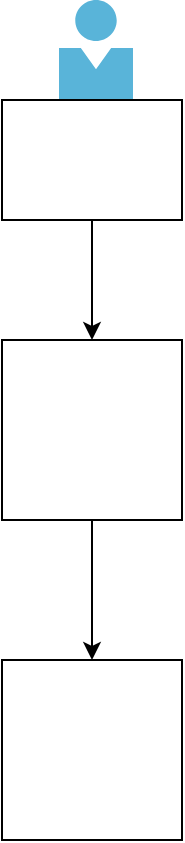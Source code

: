 <mxfile version="14.1.1" type="device"><diagram id="zXfZnqiH6Q8bUz2AVATF" name="Page-1"><mxGraphModel dx="1186" dy="764" grid="1" gridSize="10" guides="1" tooltips="1" connect="1" arrows="1" fold="1" page="1" pageScale="1" pageWidth="827" pageHeight="1169" math="0" shadow="0"><root><mxCell id="0"/><mxCell id="1" parent="0"/><mxCell id="g8I_AXnYQcSnJzUUda40-8" style="edgeStyle=orthogonalEdgeStyle;rounded=0;orthogonalLoop=1;jettySize=auto;html=1;exitX=0.5;exitY=1;exitDx=0;exitDy=0;entryX=0.5;entryY=0;entryDx=0;entryDy=0;" edge="1" parent="1" source="g8I_AXnYQcSnJzUUda40-1" target="g8I_AXnYQcSnJzUUda40-3"><mxGeometry relative="1" as="geometry"><mxPoint x="355" y="420" as="targetPoint"/></mxGeometry></mxCell><mxCell id="g8I_AXnYQcSnJzUUda40-1" value="" style="whiteSpace=wrap;html=1;aspect=fixed;" vertex="1" parent="1"><mxGeometry x="310" y="280" width="90" height="90" as="geometry"/></mxCell><mxCell id="g8I_AXnYQcSnJzUUda40-3" value="" style="whiteSpace=wrap;html=1;aspect=fixed;" vertex="1" parent="1"><mxGeometry x="310" y="440" width="90" height="90" as="geometry"/></mxCell><mxCell id="g8I_AXnYQcSnJzUUda40-4" value="" style="aspect=fixed;html=1;points=[];align=center;image;fontSize=12;image=img/lib/mscae/Person.svg;" vertex="1" parent="1"><mxGeometry x="338.5" y="110" width="37" height="50" as="geometry"/></mxCell><mxCell id="g8I_AXnYQcSnJzUUda40-7" style="edgeStyle=orthogonalEdgeStyle;rounded=0;orthogonalLoop=1;jettySize=auto;html=1;exitX=0.5;exitY=1;exitDx=0;exitDy=0;entryX=0.5;entryY=0;entryDx=0;entryDy=0;" edge="1" parent="1" source="g8I_AXnYQcSnJzUUda40-5" target="g8I_AXnYQcSnJzUUda40-1"><mxGeometry relative="1" as="geometry"/></mxCell><mxCell id="g8I_AXnYQcSnJzUUda40-5" value="" style="rounded=0;whiteSpace=wrap;html=1;" vertex="1" parent="1"><mxGeometry x="310" y="160" width="90" height="60" as="geometry"/></mxCell></root></mxGraphModel></diagram></mxfile>